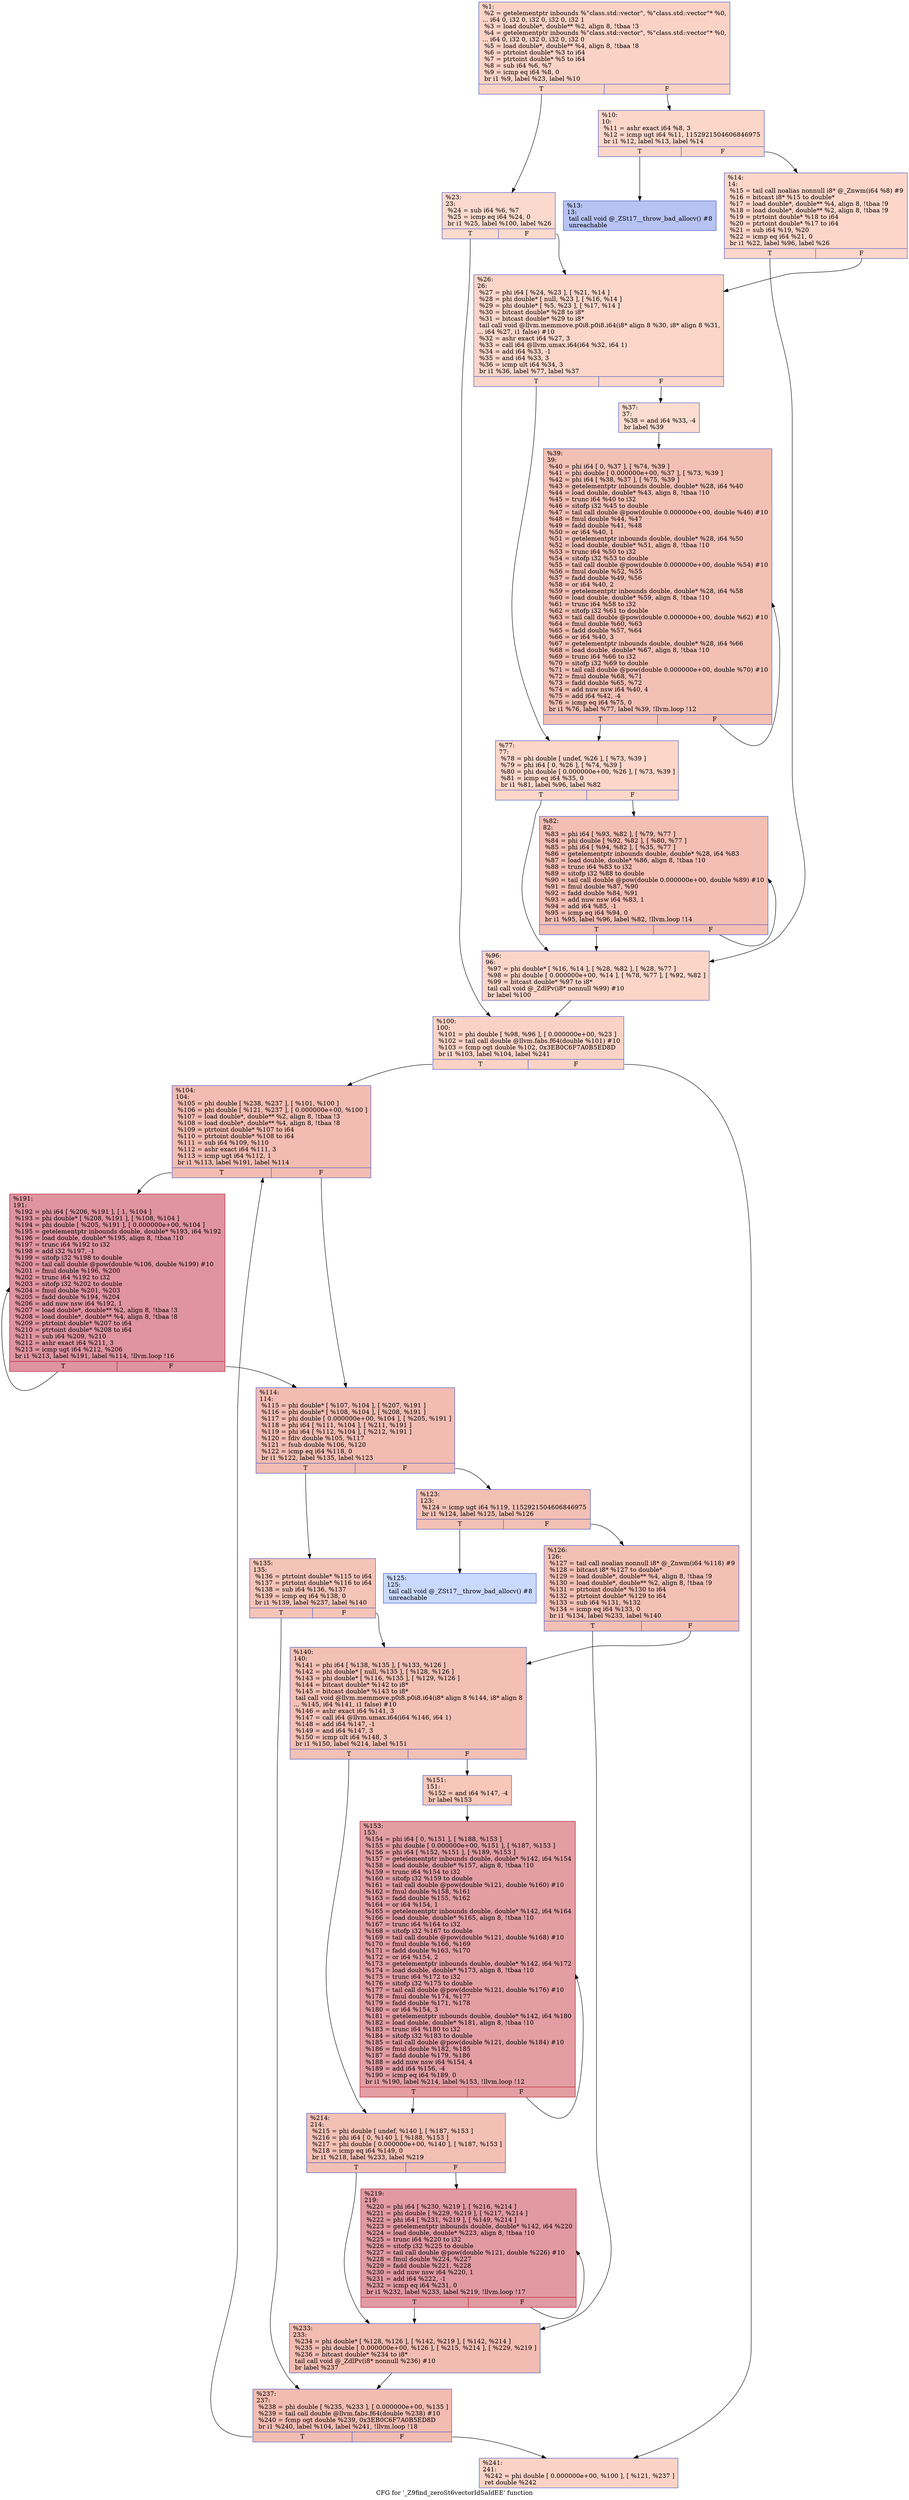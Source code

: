 digraph "CFG for '_Z9find_zeroSt6vectorIdSaIdEE' function" {
	label="CFG for '_Z9find_zeroSt6vectorIdSaIdEE' function";

	Node0x5604e2aeba70 [shape=record,color="#3d50c3ff", style=filled, fillcolor="#f59c7d70",label="{%1:\l  %2 = getelementptr inbounds %\"class.std::vector\", %\"class.std::vector\"* %0,\l... i64 0, i32 0, i32 0, i32 0, i32 1\l  %3 = load double*, double** %2, align 8, !tbaa !3\l  %4 = getelementptr inbounds %\"class.std::vector\", %\"class.std::vector\"* %0,\l... i64 0, i32 0, i32 0, i32 0, i32 0\l  %5 = load double*, double** %4, align 8, !tbaa !8\l  %6 = ptrtoint double* %3 to i64\l  %7 = ptrtoint double* %5 to i64\l  %8 = sub i64 %6, %7\l  %9 = icmp eq i64 %8, 0\l  br i1 %9, label %23, label %10\l|{<s0>T|<s1>F}}"];
	Node0x5604e2aeba70:s0 -> Node0x5604e2aebdb0;
	Node0x5604e2aeba70:s1 -> Node0x5604e2aec100;
	Node0x5604e2aec100 [shape=record,color="#3d50c3ff", style=filled, fillcolor="#f6a38570",label="{%10:\l10:                                               \l  %11 = ashr exact i64 %8, 3\l  %12 = icmp ugt i64 %11, 1152921504606846975\l  br i1 %12, label %13, label %14\l|{<s0>T|<s1>F}}"];
	Node0x5604e2aec100:s0 -> Node0x5604e2aec360;
	Node0x5604e2aec100:s1 -> Node0x5604e2aec3b0;
	Node0x5604e2aec360 [shape=record,color="#3d50c3ff", style=filled, fillcolor="#5977e370",label="{%13:\l13:                                               \l  tail call void @_ZSt17__throw_bad_allocv() #8\l  unreachable\l}"];
	Node0x5604e2aec3b0 [shape=record,color="#3d50c3ff", style=filled, fillcolor="#f6a38570",label="{%14:\l14:                                               \l  %15 = tail call noalias nonnull i8* @_Znwm(i64 %8) #9\l  %16 = bitcast i8* %15 to double*\l  %17 = load double*, double** %4, align 8, !tbaa !9\l  %18 = load double*, double** %2, align 8, !tbaa !9\l  %19 = ptrtoint double* %18 to i64\l  %20 = ptrtoint double* %17 to i64\l  %21 = sub i64 %19, %20\l  %22 = icmp eq i64 %21, 0\l  br i1 %22, label %96, label %26\l|{<s0>T|<s1>F}}"];
	Node0x5604e2aec3b0:s0 -> Node0x5604e2aed330;
	Node0x5604e2aec3b0:s1 -> Node0x5604e2aed3c0;
	Node0x5604e2aebdb0 [shape=record,color="#3d50c3ff", style=filled, fillcolor="#f7ac8e70",label="{%23:\l23:                                               \l  %24 = sub i64 %6, %7\l  %25 = icmp eq i64 %24, 0\l  br i1 %25, label %100, label %26\l|{<s0>T|<s1>F}}"];
	Node0x5604e2aebdb0:s0 -> Node0x5604e2aed620;
	Node0x5604e2aebdb0:s1 -> Node0x5604e2aed3c0;
	Node0x5604e2aed3c0 [shape=record,color="#3d50c3ff", style=filled, fillcolor="#f6a38570",label="{%26:\l26:                                               \l  %27 = phi i64 [ %24, %23 ], [ %21, %14 ]\l  %28 = phi double* [ null, %23 ], [ %16, %14 ]\l  %29 = phi double* [ %5, %23 ], [ %17, %14 ]\l  %30 = bitcast double* %28 to i8*\l  %31 = bitcast double* %29 to i8*\l  tail call void @llvm.memmove.p0i8.p0i8.i64(i8* align 8 %30, i8* align 8 %31,\l... i64 %27, i1 false) #10\l  %32 = ashr exact i64 %27, 3\l  %33 = call i64 @llvm.umax.i64(i64 %32, i64 1)\l  %34 = add i64 %33, -1\l  %35 = and i64 %33, 3\l  %36 = icmp ult i64 %34, 3\l  br i1 %36, label %77, label %37\l|{<s0>T|<s1>F}}"];
	Node0x5604e2aed3c0:s0 -> Node0x5604e2aee410;
	Node0x5604e2aed3c0:s1 -> Node0x5604e2aee4a0;
	Node0x5604e2aee4a0 [shape=record,color="#3d50c3ff", style=filled, fillcolor="#f7af9170",label="{%37:\l37:                                               \l  %38 = and i64 %33, -4\l  br label %39\l}"];
	Node0x5604e2aee4a0 -> Node0x5604e2aee6a0;
	Node0x5604e2aee6a0 [shape=record,color="#3d50c3ff", style=filled, fillcolor="#e5705870",label="{%39:\l39:                                               \l  %40 = phi i64 [ 0, %37 ], [ %74, %39 ]\l  %41 = phi double [ 0.000000e+00, %37 ], [ %73, %39 ]\l  %42 = phi i64 [ %38, %37 ], [ %75, %39 ]\l  %43 = getelementptr inbounds double, double* %28, i64 %40\l  %44 = load double, double* %43, align 8, !tbaa !10\l  %45 = trunc i64 %40 to i32\l  %46 = sitofp i32 %45 to double\l  %47 = tail call double @pow(double 0.000000e+00, double %46) #10\l  %48 = fmul double %44, %47\l  %49 = fadd double %41, %48\l  %50 = or i64 %40, 1\l  %51 = getelementptr inbounds double, double* %28, i64 %50\l  %52 = load double, double* %51, align 8, !tbaa !10\l  %53 = trunc i64 %50 to i32\l  %54 = sitofp i32 %53 to double\l  %55 = tail call double @pow(double 0.000000e+00, double %54) #10\l  %56 = fmul double %52, %55\l  %57 = fadd double %49, %56\l  %58 = or i64 %40, 2\l  %59 = getelementptr inbounds double, double* %28, i64 %58\l  %60 = load double, double* %59, align 8, !tbaa !10\l  %61 = trunc i64 %58 to i32\l  %62 = sitofp i32 %61 to double\l  %63 = tail call double @pow(double 0.000000e+00, double %62) #10\l  %64 = fmul double %60, %63\l  %65 = fadd double %57, %64\l  %66 = or i64 %40, 3\l  %67 = getelementptr inbounds double, double* %28, i64 %66\l  %68 = load double, double* %67, align 8, !tbaa !10\l  %69 = trunc i64 %66 to i32\l  %70 = sitofp i32 %69 to double\l  %71 = tail call double @pow(double 0.000000e+00, double %70) #10\l  %72 = fmul double %68, %71\l  %73 = fadd double %65, %72\l  %74 = add nuw nsw i64 %40, 4\l  %75 = add i64 %42, -4\l  %76 = icmp eq i64 %75, 0\l  br i1 %76, label %77, label %39, !llvm.loop !12\l|{<s0>T|<s1>F}}"];
	Node0x5604e2aee6a0:s0 -> Node0x5604e2aee410;
	Node0x5604e2aee6a0:s1 -> Node0x5604e2aee6a0;
	Node0x5604e2aee410 [shape=record,color="#3d50c3ff", style=filled, fillcolor="#f6a38570",label="{%77:\l77:                                               \l  %78 = phi double [ undef, %26 ], [ %73, %39 ]\l  %79 = phi i64 [ 0, %26 ], [ %74, %39 ]\l  %80 = phi double [ 0.000000e+00, %26 ], [ %73, %39 ]\l  %81 = icmp eq i64 %35, 0\l  br i1 %81, label %96, label %82\l|{<s0>T|<s1>F}}"];
	Node0x5604e2aee410:s0 -> Node0x5604e2aed330;
	Node0x5604e2aee410:s1 -> Node0x5604e2af16a0;
	Node0x5604e2af16a0 [shape=record,color="#3d50c3ff", style=filled, fillcolor="#e36c5570",label="{%82:\l82:                                               \l  %83 = phi i64 [ %93, %82 ], [ %79, %77 ]\l  %84 = phi double [ %92, %82 ], [ %80, %77 ]\l  %85 = phi i64 [ %94, %82 ], [ %35, %77 ]\l  %86 = getelementptr inbounds double, double* %28, i64 %83\l  %87 = load double, double* %86, align 8, !tbaa !10\l  %88 = trunc i64 %83 to i32\l  %89 = sitofp i32 %88 to double\l  %90 = tail call double @pow(double 0.000000e+00, double %89) #10\l  %91 = fmul double %87, %90\l  %92 = fadd double %84, %91\l  %93 = add nuw nsw i64 %83, 1\l  %94 = add i64 %85, -1\l  %95 = icmp eq i64 %94, 0\l  br i1 %95, label %96, label %82, !llvm.loop !14\l|{<s0>T|<s1>F}}"];
	Node0x5604e2af16a0:s0 -> Node0x5604e2aed330;
	Node0x5604e2af16a0:s1 -> Node0x5604e2af16a0;
	Node0x5604e2aed330 [shape=record,color="#3d50c3ff", style=filled, fillcolor="#f5a08170",label="{%96:\l96:                                               \l  %97 = phi double* [ %16, %14 ], [ %28, %82 ], [ %28, %77 ]\l  %98 = phi double [ 0.000000e+00, %14 ], [ %78, %77 ], [ %92, %82 ]\l  %99 = bitcast double* %97 to i8*\l  tail call void @_ZdlPv(i8* nonnull %99) #10\l  br label %100\l}"];
	Node0x5604e2aed330 -> Node0x5604e2aed620;
	Node0x5604e2aed620 [shape=record,color="#3d50c3ff", style=filled, fillcolor="#f59c7d70",label="{%100:\l100:                                              \l  %101 = phi double [ %98, %96 ], [ 0.000000e+00, %23 ]\l  %102 = tail call double @llvm.fabs.f64(double %101) #10\l  %103 = fcmp ogt double %102, 0x3EB0C6F7A0B5ED8D\l  br i1 %103, label %104, label %241\l|{<s0>T|<s1>F}}"];
	Node0x5604e2aed620:s0 -> Node0x5604e2af28e0;
	Node0x5604e2aed620:s1 -> Node0x5604e2af2930;
	Node0x5604e2af28e0 [shape=record,color="#3d50c3ff", style=filled, fillcolor="#e1675170",label="{%104:\l104:                                              \l  %105 = phi double [ %238, %237 ], [ %101, %100 ]\l  %106 = phi double [ %121, %237 ], [ 0.000000e+00, %100 ]\l  %107 = load double*, double** %2, align 8, !tbaa !3\l  %108 = load double*, double** %4, align 8, !tbaa !8\l  %109 = ptrtoint double* %107 to i64\l  %110 = ptrtoint double* %108 to i64\l  %111 = sub i64 %109, %110\l  %112 = ashr exact i64 %111, 3\l  %113 = icmp ugt i64 %112, 1\l  br i1 %113, label %191, label %114\l|{<s0>T|<s1>F}}"];
	Node0x5604e2af28e0:s0 -> Node0x5604e2af3000;
	Node0x5604e2af28e0:s1 -> Node0x5604e2af3090;
	Node0x5604e2af3090 [shape=record,color="#3d50c3ff", style=filled, fillcolor="#e1675170",label="{%114:\l114:                                              \l  %115 = phi double* [ %107, %104 ], [ %207, %191 ]\l  %116 = phi double* [ %108, %104 ], [ %208, %191 ]\l  %117 = phi double [ 0.000000e+00, %104 ], [ %205, %191 ]\l  %118 = phi i64 [ %111, %104 ], [ %211, %191 ]\l  %119 = phi i64 [ %112, %104 ], [ %212, %191 ]\l  %120 = fdiv double %105, %117\l  %121 = fsub double %106, %120\l  %122 = icmp eq i64 %118, 0\l  br i1 %122, label %135, label %123\l|{<s0>T|<s1>F}}"];
	Node0x5604e2af3090:s0 -> Node0x5604e2af38e0;
	Node0x5604e2af3090:s1 -> Node0x5604e2af3930;
	Node0x5604e2af3930 [shape=record,color="#3d50c3ff", style=filled, fillcolor="#e5705870",label="{%123:\l123:                                              \l  %124 = icmp ugt i64 %119, 1152921504606846975\l  br i1 %124, label %125, label %126\l|{<s0>T|<s1>F}}"];
	Node0x5604e2af3930:s0 -> Node0x5604e2af3b00;
	Node0x5604e2af3930:s1 -> Node0x5604e2af3b50;
	Node0x5604e2af3b00 [shape=record,color="#3d50c3ff", style=filled, fillcolor="#85a8fc70",label="{%125:\l125:                                              \l  tail call void @_ZSt17__throw_bad_allocv() #8\l  unreachable\l}"];
	Node0x5604e2af3b50 [shape=record,color="#3d50c3ff", style=filled, fillcolor="#e5705870",label="{%126:\l126:                                              \l  %127 = tail call noalias nonnull i8* @_Znwm(i64 %118) #9\l  %128 = bitcast i8* %127 to double*\l  %129 = load double*, double** %4, align 8, !tbaa !9\l  %130 = load double*, double** %2, align 8, !tbaa !9\l  %131 = ptrtoint double* %130 to i64\l  %132 = ptrtoint double* %129 to i64\l  %133 = sub i64 %131, %132\l  %134 = icmp eq i64 %133, 0\l  br i1 %134, label %233, label %140\l|{<s0>T|<s1>F}}"];
	Node0x5604e2af3b50:s0 -> Node0x5604e2af4a70;
	Node0x5604e2af3b50:s1 -> Node0x5604e2af4ac0;
	Node0x5604e2af38e0 [shape=record,color="#3d50c3ff", style=filled, fillcolor="#e97a5f70",label="{%135:\l135:                                              \l  %136 = ptrtoint double* %115 to i64\l  %137 = ptrtoint double* %116 to i64\l  %138 = sub i64 %136, %137\l  %139 = icmp eq i64 %138, 0\l  br i1 %139, label %237, label %140\l|{<s0>T|<s1>F}}"];
	Node0x5604e2af38e0:s0 -> Node0x5604e2af2a30;
	Node0x5604e2af38e0:s1 -> Node0x5604e2af4ac0;
	Node0x5604e2af4ac0 [shape=record,color="#3d50c3ff", style=filled, fillcolor="#e5705870",label="{%140:\l140:                                              \l  %141 = phi i64 [ %138, %135 ], [ %133, %126 ]\l  %142 = phi double* [ null, %135 ], [ %128, %126 ]\l  %143 = phi double* [ %116, %135 ], [ %129, %126 ]\l  %144 = bitcast double* %142 to i8*\l  %145 = bitcast double* %143 to i8*\l  tail call void @llvm.memmove.p0i8.p0i8.i64(i8* align 8 %144, i8* align 8\l... %145, i64 %141, i1 false) #10\l  %146 = ashr exact i64 %141, 3\l  %147 = call i64 @llvm.umax.i64(i64 %146, i64 1)\l  %148 = add i64 %147, -1\l  %149 = and i64 %147, 3\l  %150 = icmp ult i64 %148, 3\l  br i1 %150, label %214, label %151\l|{<s0>T|<s1>F}}"];
	Node0x5604e2af4ac0:s0 -> Node0x5604e2af5640;
	Node0x5604e2af4ac0:s1 -> Node0x5604e2af5690;
	Node0x5604e2af5690 [shape=record,color="#3d50c3ff", style=filled, fillcolor="#ec7f6370",label="{%151:\l151:                                              \l  %152 = and i64 %147, -4\l  br label %153\l}"];
	Node0x5604e2af5690 -> Node0x5604e2af5820;
	Node0x5604e2af5820 [shape=record,color="#b70d28ff", style=filled, fillcolor="#be242e70",label="{%153:\l153:                                              \l  %154 = phi i64 [ 0, %151 ], [ %188, %153 ]\l  %155 = phi double [ 0.000000e+00, %151 ], [ %187, %153 ]\l  %156 = phi i64 [ %152, %151 ], [ %189, %153 ]\l  %157 = getelementptr inbounds double, double* %142, i64 %154\l  %158 = load double, double* %157, align 8, !tbaa !10\l  %159 = trunc i64 %154 to i32\l  %160 = sitofp i32 %159 to double\l  %161 = tail call double @pow(double %121, double %160) #10\l  %162 = fmul double %158, %161\l  %163 = fadd double %155, %162\l  %164 = or i64 %154, 1\l  %165 = getelementptr inbounds double, double* %142, i64 %164\l  %166 = load double, double* %165, align 8, !tbaa !10\l  %167 = trunc i64 %164 to i32\l  %168 = sitofp i32 %167 to double\l  %169 = tail call double @pow(double %121, double %168) #10\l  %170 = fmul double %166, %169\l  %171 = fadd double %163, %170\l  %172 = or i64 %154, 2\l  %173 = getelementptr inbounds double, double* %142, i64 %172\l  %174 = load double, double* %173, align 8, !tbaa !10\l  %175 = trunc i64 %172 to i32\l  %176 = sitofp i32 %175 to double\l  %177 = tail call double @pow(double %121, double %176) #10\l  %178 = fmul double %174, %177\l  %179 = fadd double %171, %178\l  %180 = or i64 %154, 3\l  %181 = getelementptr inbounds double, double* %142, i64 %180\l  %182 = load double, double* %181, align 8, !tbaa !10\l  %183 = trunc i64 %180 to i32\l  %184 = sitofp i32 %183 to double\l  %185 = tail call double @pow(double %121, double %184) #10\l  %186 = fmul double %182, %185\l  %187 = fadd double %179, %186\l  %188 = add nuw nsw i64 %154, 4\l  %189 = add i64 %156, -4\l  %190 = icmp eq i64 %189, 0\l  br i1 %190, label %214, label %153, !llvm.loop !12\l|{<s0>T|<s1>F}}"];
	Node0x5604e2af5820:s0 -> Node0x5604e2af5640;
	Node0x5604e2af5820:s1 -> Node0x5604e2af5820;
	Node0x5604e2af3000 [shape=record,color="#b70d28ff", style=filled, fillcolor="#b70d2870",label="{%191:\l191:                                              \l  %192 = phi i64 [ %206, %191 ], [ 1, %104 ]\l  %193 = phi double* [ %208, %191 ], [ %108, %104 ]\l  %194 = phi double [ %205, %191 ], [ 0.000000e+00, %104 ]\l  %195 = getelementptr inbounds double, double* %193, i64 %192\l  %196 = load double, double* %195, align 8, !tbaa !10\l  %197 = trunc i64 %192 to i32\l  %198 = add i32 %197, -1\l  %199 = sitofp i32 %198 to double\l  %200 = tail call double @pow(double %106, double %199) #10\l  %201 = fmul double %196, %200\l  %202 = trunc i64 %192 to i32\l  %203 = sitofp i32 %202 to double\l  %204 = fmul double %201, %203\l  %205 = fadd double %194, %204\l  %206 = add nuw nsw i64 %192, 1\l  %207 = load double*, double** %2, align 8, !tbaa !3\l  %208 = load double*, double** %4, align 8, !tbaa !8\l  %209 = ptrtoint double* %207 to i64\l  %210 = ptrtoint double* %208 to i64\l  %211 = sub i64 %209, %210\l  %212 = ashr exact i64 %211, 3\l  %213 = icmp ugt i64 %212, %206\l  br i1 %213, label %191, label %114, !llvm.loop !16\l|{<s0>T|<s1>F}}"];
	Node0x5604e2af3000:s0 -> Node0x5604e2af3000;
	Node0x5604e2af3000:s1 -> Node0x5604e2af3090;
	Node0x5604e2af5640 [shape=record,color="#3d50c3ff", style=filled, fillcolor="#e5705870",label="{%214:\l214:                                              \l  %215 = phi double [ undef, %140 ], [ %187, %153 ]\l  %216 = phi i64 [ 0, %140 ], [ %188, %153 ]\l  %217 = phi double [ 0.000000e+00, %140 ], [ %187, %153 ]\l  %218 = icmp eq i64 %149, 0\l  br i1 %218, label %233, label %219\l|{<s0>T|<s1>F}}"];
	Node0x5604e2af5640:s0 -> Node0x5604e2af4a70;
	Node0x5604e2af5640:s1 -> Node0x5604e2af80d0;
	Node0x5604e2af80d0 [shape=record,color="#b70d28ff", style=filled, fillcolor="#bb1b2c70",label="{%219:\l219:                                              \l  %220 = phi i64 [ %230, %219 ], [ %216, %214 ]\l  %221 = phi double [ %229, %219 ], [ %217, %214 ]\l  %222 = phi i64 [ %231, %219 ], [ %149, %214 ]\l  %223 = getelementptr inbounds double, double* %142, i64 %220\l  %224 = load double, double* %223, align 8, !tbaa !10\l  %225 = trunc i64 %220 to i32\l  %226 = sitofp i32 %225 to double\l  %227 = tail call double @pow(double %121, double %226) #10\l  %228 = fmul double %224, %227\l  %229 = fadd double %221, %228\l  %230 = add nuw nsw i64 %220, 1\l  %231 = add i64 %222, -1\l  %232 = icmp eq i64 %231, 0\l  br i1 %232, label %233, label %219, !llvm.loop !17\l|{<s0>T|<s1>F}}"];
	Node0x5604e2af80d0:s0 -> Node0x5604e2af4a70;
	Node0x5604e2af80d0:s1 -> Node0x5604e2af80d0;
	Node0x5604e2af4a70 [shape=record,color="#3d50c3ff", style=filled, fillcolor="#e1675170",label="{%233:\l233:                                              \l  %234 = phi double* [ %128, %126 ], [ %142, %219 ], [ %142, %214 ]\l  %235 = phi double [ 0.000000e+00, %126 ], [ %215, %214 ], [ %229, %219 ]\l  %236 = bitcast double* %234 to i8*\l  tail call void @_ZdlPv(i8* nonnull %236) #10\l  br label %237\l}"];
	Node0x5604e2af4a70 -> Node0x5604e2af2a30;
	Node0x5604e2af2a30 [shape=record,color="#3d50c3ff", style=filled, fillcolor="#e1675170",label="{%237:\l237:                                              \l  %238 = phi double [ %235, %233 ], [ 0.000000e+00, %135 ]\l  %239 = tail call double @llvm.fabs.f64(double %238) #10\l  %240 = fcmp ogt double %239, 0x3EB0C6F7A0B5ED8D\l  br i1 %240, label %104, label %241, !llvm.loop !18\l|{<s0>T|<s1>F}}"];
	Node0x5604e2af2a30:s0 -> Node0x5604e2af28e0;
	Node0x5604e2af2a30:s1 -> Node0x5604e2af2930;
	Node0x5604e2af2930 [shape=record,color="#3d50c3ff", style=filled, fillcolor="#f59c7d70",label="{%241:\l241:                                              \l  %242 = phi double [ 0.000000e+00, %100 ], [ %121, %237 ]\l  ret double %242\l}"];
}
